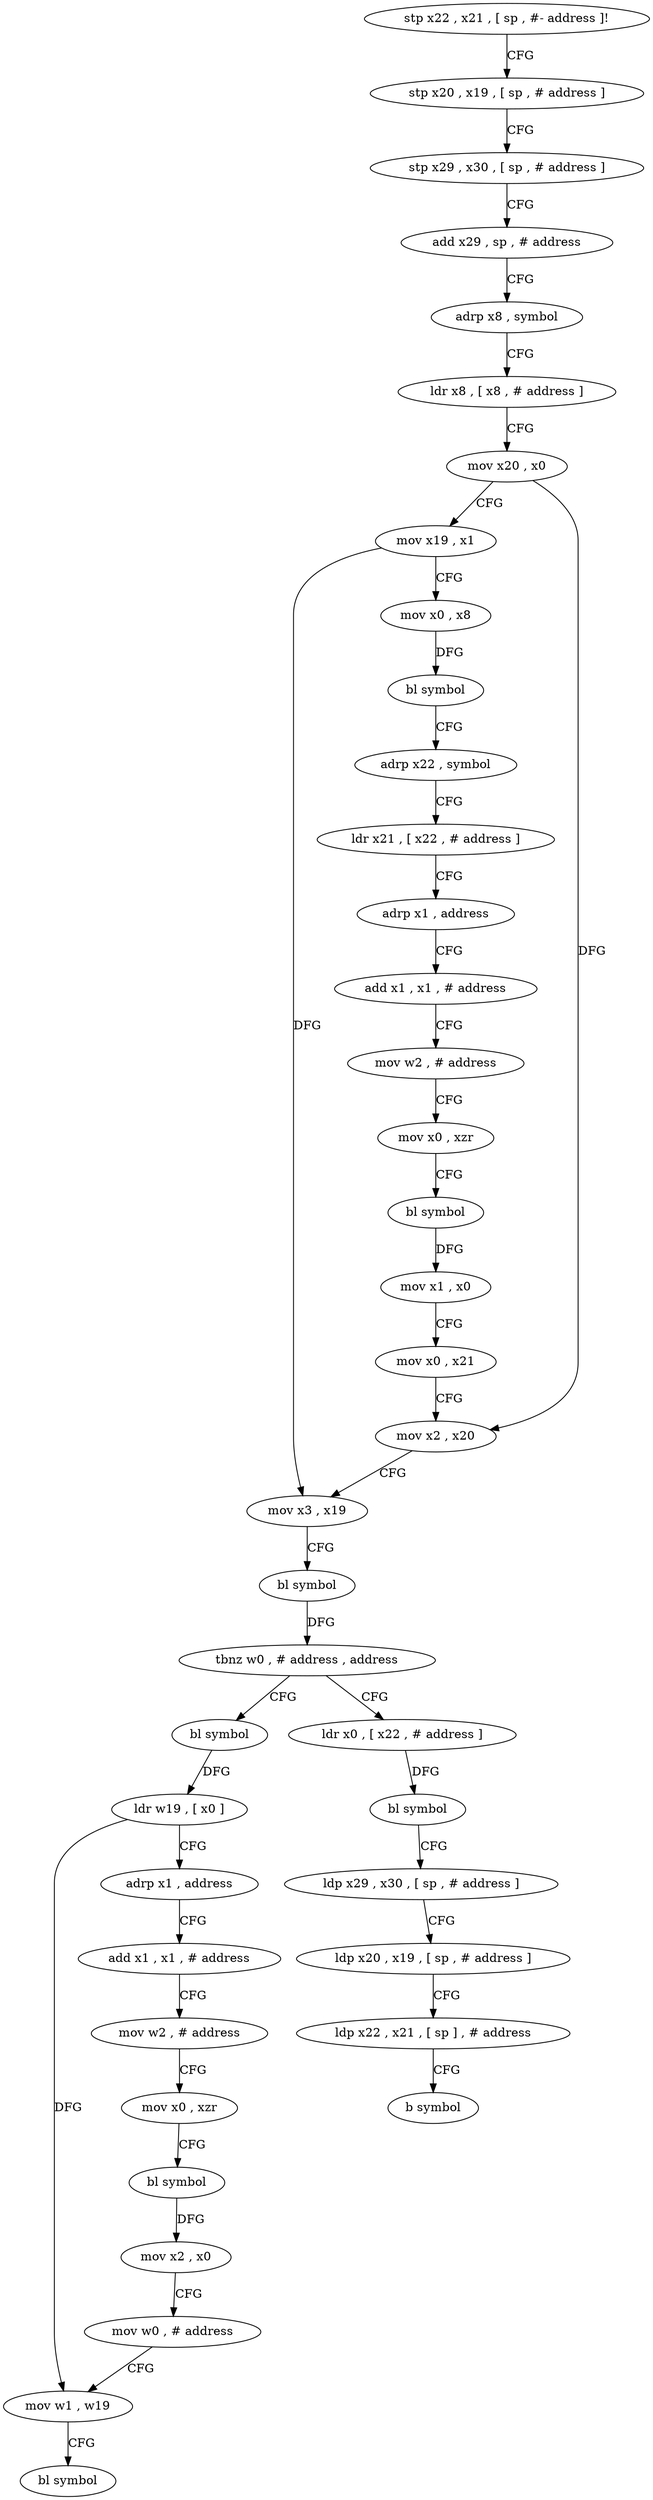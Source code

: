 digraph "func" {
"4215168" [label = "stp x22 , x21 , [ sp , #- address ]!" ]
"4215172" [label = "stp x20 , x19 , [ sp , # address ]" ]
"4215176" [label = "stp x29 , x30 , [ sp , # address ]" ]
"4215180" [label = "add x29 , sp , # address" ]
"4215184" [label = "adrp x8 , symbol" ]
"4215188" [label = "ldr x8 , [ x8 , # address ]" ]
"4215192" [label = "mov x20 , x0" ]
"4215196" [label = "mov x19 , x1" ]
"4215200" [label = "mov x0 , x8" ]
"4215204" [label = "bl symbol" ]
"4215208" [label = "adrp x22 , symbol" ]
"4215212" [label = "ldr x21 , [ x22 , # address ]" ]
"4215216" [label = "adrp x1 , address" ]
"4215220" [label = "add x1 , x1 , # address" ]
"4215224" [label = "mov w2 , # address" ]
"4215228" [label = "mov x0 , xzr" ]
"4215232" [label = "bl symbol" ]
"4215236" [label = "mov x1 , x0" ]
"4215240" [label = "mov x0 , x21" ]
"4215244" [label = "mov x2 , x20" ]
"4215248" [label = "mov x3 , x19" ]
"4215252" [label = "bl symbol" ]
"4215256" [label = "tbnz w0 , # address , address" ]
"4215284" [label = "bl symbol" ]
"4215260" [label = "ldr x0 , [ x22 , # address ]" ]
"4215288" [label = "ldr w19 , [ x0 ]" ]
"4215292" [label = "adrp x1 , address" ]
"4215296" [label = "add x1 , x1 , # address" ]
"4215300" [label = "mov w2 , # address" ]
"4215304" [label = "mov x0 , xzr" ]
"4215308" [label = "bl symbol" ]
"4215312" [label = "mov x2 , x0" ]
"4215316" [label = "mov w0 , # address" ]
"4215320" [label = "mov w1 , w19" ]
"4215324" [label = "bl symbol" ]
"4215264" [label = "bl symbol" ]
"4215268" [label = "ldp x29 , x30 , [ sp , # address ]" ]
"4215272" [label = "ldp x20 , x19 , [ sp , # address ]" ]
"4215276" [label = "ldp x22 , x21 , [ sp ] , # address" ]
"4215280" [label = "b symbol" ]
"4215168" -> "4215172" [ label = "CFG" ]
"4215172" -> "4215176" [ label = "CFG" ]
"4215176" -> "4215180" [ label = "CFG" ]
"4215180" -> "4215184" [ label = "CFG" ]
"4215184" -> "4215188" [ label = "CFG" ]
"4215188" -> "4215192" [ label = "CFG" ]
"4215192" -> "4215196" [ label = "CFG" ]
"4215192" -> "4215244" [ label = "DFG" ]
"4215196" -> "4215200" [ label = "CFG" ]
"4215196" -> "4215248" [ label = "DFG" ]
"4215200" -> "4215204" [ label = "DFG" ]
"4215204" -> "4215208" [ label = "CFG" ]
"4215208" -> "4215212" [ label = "CFG" ]
"4215212" -> "4215216" [ label = "CFG" ]
"4215216" -> "4215220" [ label = "CFG" ]
"4215220" -> "4215224" [ label = "CFG" ]
"4215224" -> "4215228" [ label = "CFG" ]
"4215228" -> "4215232" [ label = "CFG" ]
"4215232" -> "4215236" [ label = "DFG" ]
"4215236" -> "4215240" [ label = "CFG" ]
"4215240" -> "4215244" [ label = "CFG" ]
"4215244" -> "4215248" [ label = "CFG" ]
"4215248" -> "4215252" [ label = "CFG" ]
"4215252" -> "4215256" [ label = "DFG" ]
"4215256" -> "4215284" [ label = "CFG" ]
"4215256" -> "4215260" [ label = "CFG" ]
"4215284" -> "4215288" [ label = "DFG" ]
"4215260" -> "4215264" [ label = "DFG" ]
"4215288" -> "4215292" [ label = "CFG" ]
"4215288" -> "4215320" [ label = "DFG" ]
"4215292" -> "4215296" [ label = "CFG" ]
"4215296" -> "4215300" [ label = "CFG" ]
"4215300" -> "4215304" [ label = "CFG" ]
"4215304" -> "4215308" [ label = "CFG" ]
"4215308" -> "4215312" [ label = "DFG" ]
"4215312" -> "4215316" [ label = "CFG" ]
"4215316" -> "4215320" [ label = "CFG" ]
"4215320" -> "4215324" [ label = "CFG" ]
"4215264" -> "4215268" [ label = "CFG" ]
"4215268" -> "4215272" [ label = "CFG" ]
"4215272" -> "4215276" [ label = "CFG" ]
"4215276" -> "4215280" [ label = "CFG" ]
}
